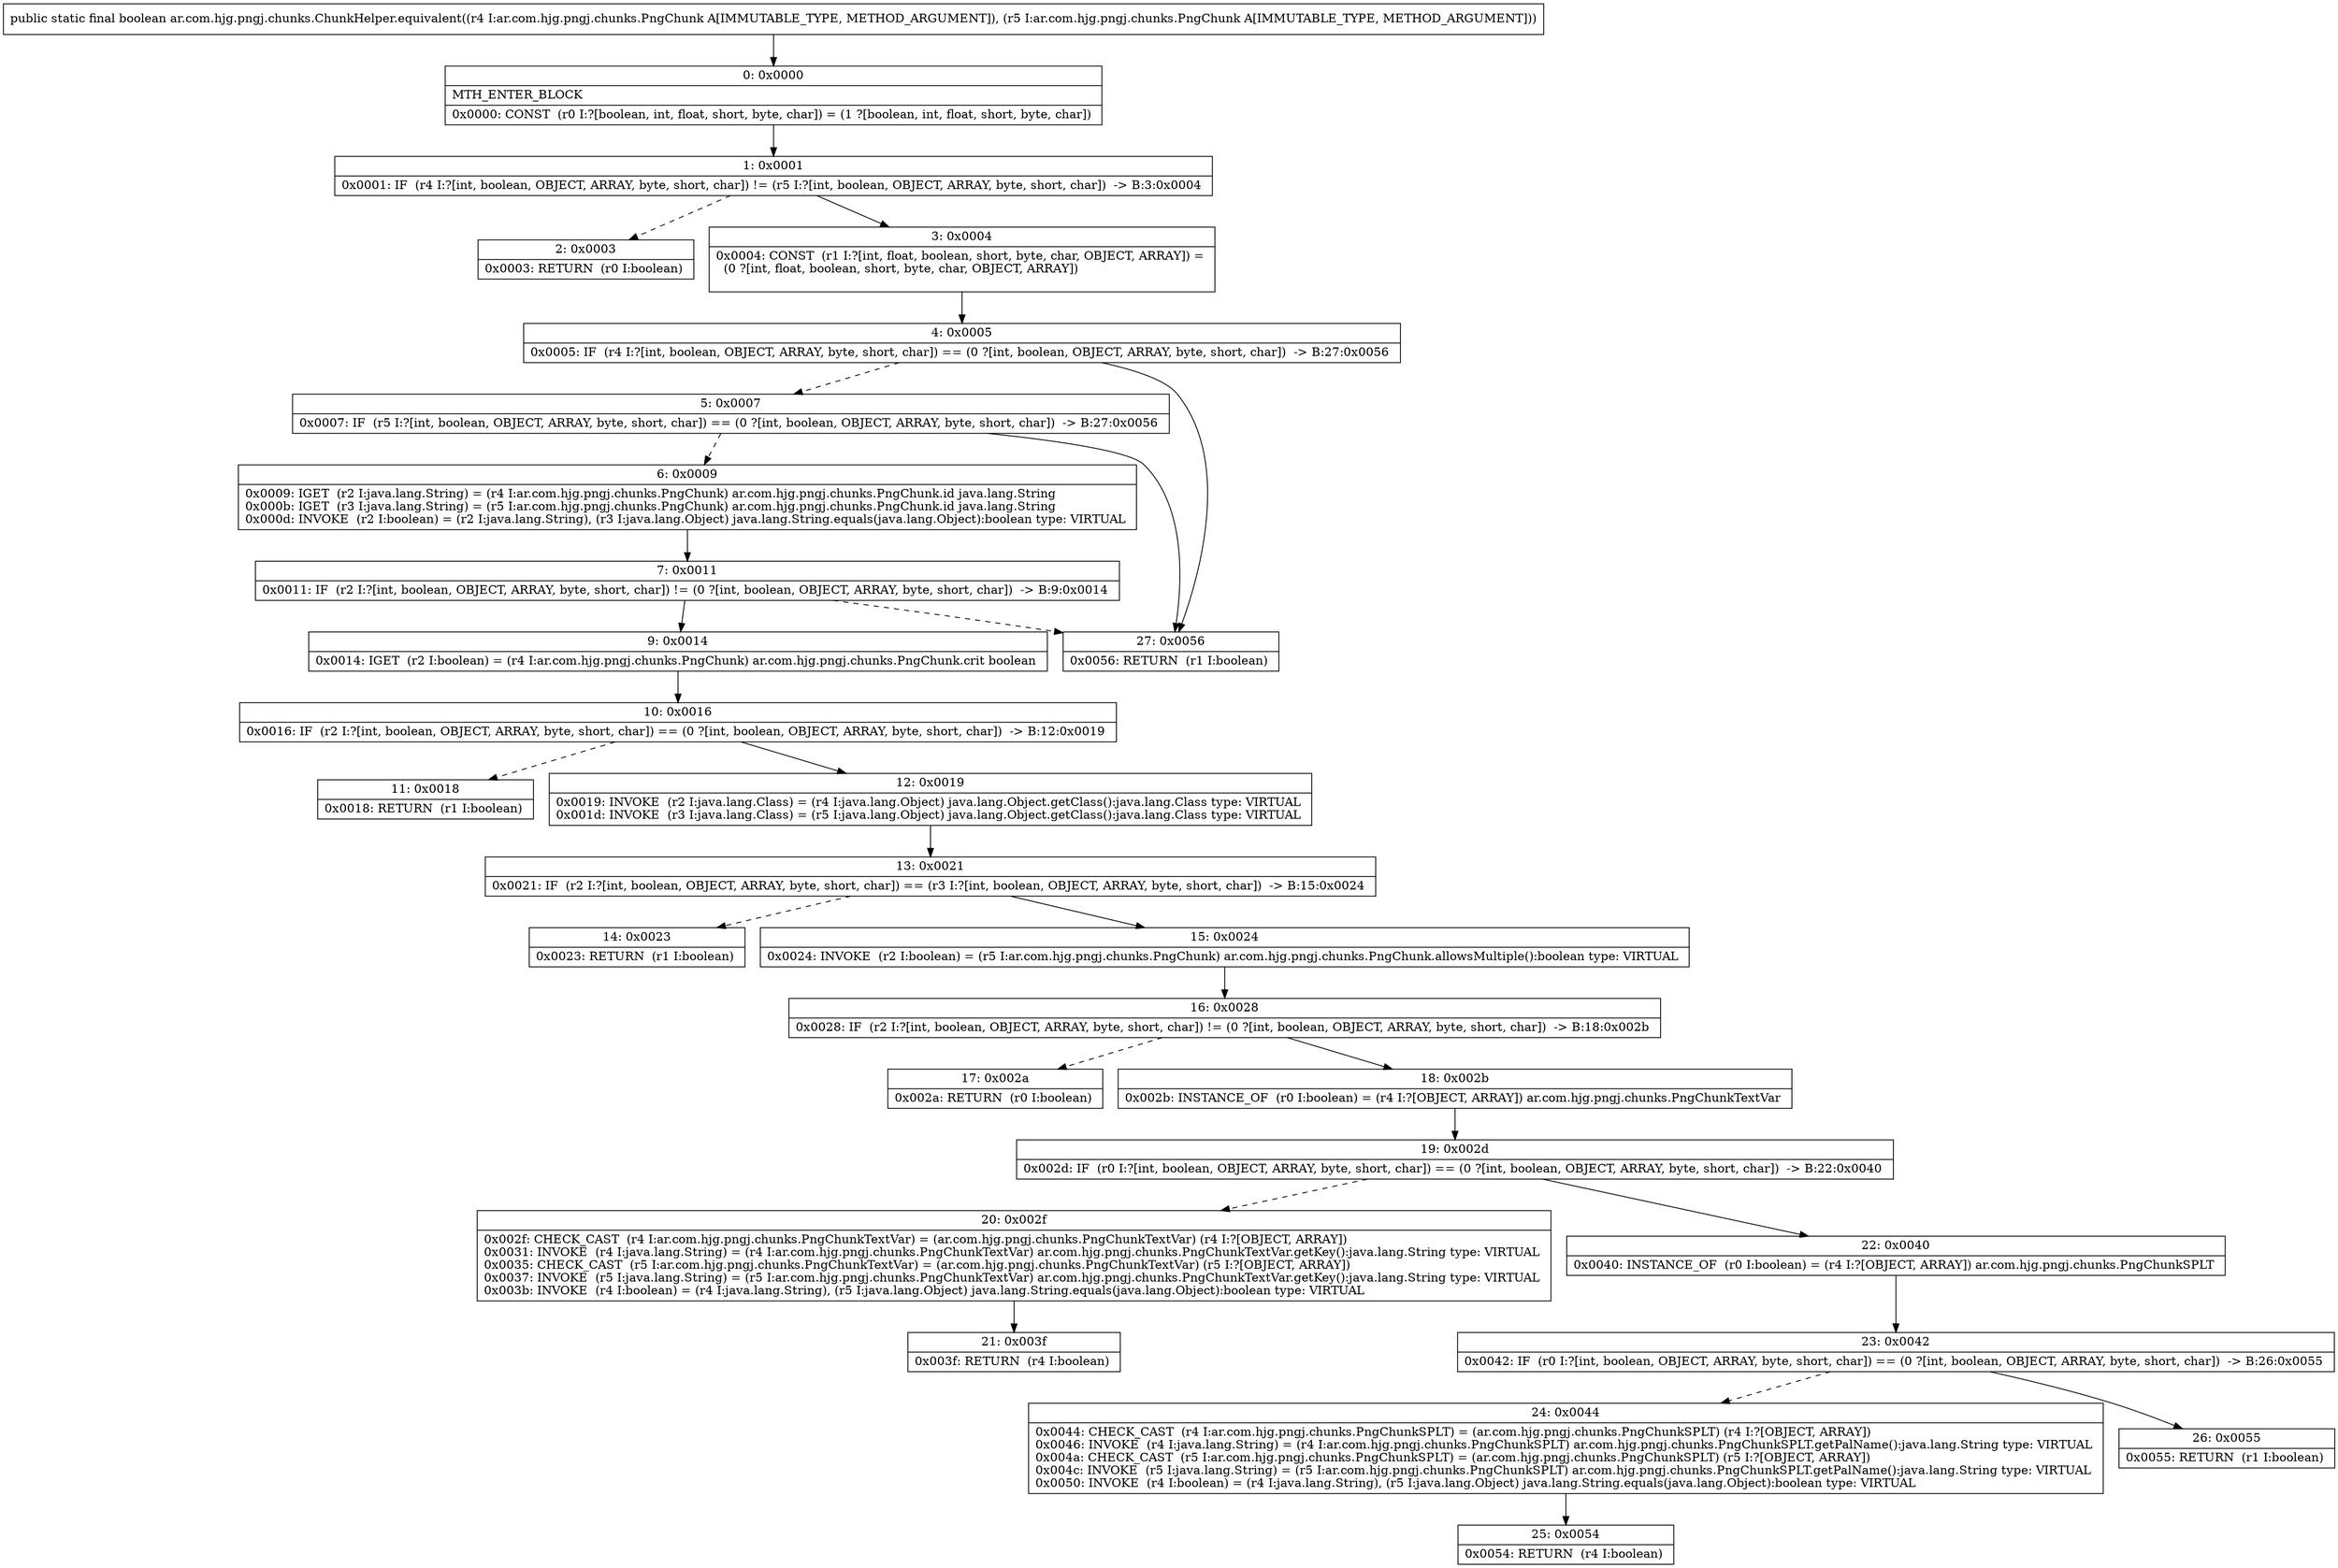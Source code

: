 digraph "CFG forar.com.hjg.pngj.chunks.ChunkHelper.equivalent(Lar\/com\/hjg\/pngj\/chunks\/PngChunk;Lar\/com\/hjg\/pngj\/chunks\/PngChunk;)Z" {
Node_0 [shape=record,label="{0\:\ 0x0000|MTH_ENTER_BLOCK\l|0x0000: CONST  (r0 I:?[boolean, int, float, short, byte, char]) = (1 ?[boolean, int, float, short, byte, char]) \l}"];
Node_1 [shape=record,label="{1\:\ 0x0001|0x0001: IF  (r4 I:?[int, boolean, OBJECT, ARRAY, byte, short, char]) != (r5 I:?[int, boolean, OBJECT, ARRAY, byte, short, char])  \-\> B:3:0x0004 \l}"];
Node_2 [shape=record,label="{2\:\ 0x0003|0x0003: RETURN  (r0 I:boolean) \l}"];
Node_3 [shape=record,label="{3\:\ 0x0004|0x0004: CONST  (r1 I:?[int, float, boolean, short, byte, char, OBJECT, ARRAY]) = \l  (0 ?[int, float, boolean, short, byte, char, OBJECT, ARRAY])\l \l}"];
Node_4 [shape=record,label="{4\:\ 0x0005|0x0005: IF  (r4 I:?[int, boolean, OBJECT, ARRAY, byte, short, char]) == (0 ?[int, boolean, OBJECT, ARRAY, byte, short, char])  \-\> B:27:0x0056 \l}"];
Node_5 [shape=record,label="{5\:\ 0x0007|0x0007: IF  (r5 I:?[int, boolean, OBJECT, ARRAY, byte, short, char]) == (0 ?[int, boolean, OBJECT, ARRAY, byte, short, char])  \-\> B:27:0x0056 \l}"];
Node_6 [shape=record,label="{6\:\ 0x0009|0x0009: IGET  (r2 I:java.lang.String) = (r4 I:ar.com.hjg.pngj.chunks.PngChunk) ar.com.hjg.pngj.chunks.PngChunk.id java.lang.String \l0x000b: IGET  (r3 I:java.lang.String) = (r5 I:ar.com.hjg.pngj.chunks.PngChunk) ar.com.hjg.pngj.chunks.PngChunk.id java.lang.String \l0x000d: INVOKE  (r2 I:boolean) = (r2 I:java.lang.String), (r3 I:java.lang.Object) java.lang.String.equals(java.lang.Object):boolean type: VIRTUAL \l}"];
Node_7 [shape=record,label="{7\:\ 0x0011|0x0011: IF  (r2 I:?[int, boolean, OBJECT, ARRAY, byte, short, char]) != (0 ?[int, boolean, OBJECT, ARRAY, byte, short, char])  \-\> B:9:0x0014 \l}"];
Node_9 [shape=record,label="{9\:\ 0x0014|0x0014: IGET  (r2 I:boolean) = (r4 I:ar.com.hjg.pngj.chunks.PngChunk) ar.com.hjg.pngj.chunks.PngChunk.crit boolean \l}"];
Node_10 [shape=record,label="{10\:\ 0x0016|0x0016: IF  (r2 I:?[int, boolean, OBJECT, ARRAY, byte, short, char]) == (0 ?[int, boolean, OBJECT, ARRAY, byte, short, char])  \-\> B:12:0x0019 \l}"];
Node_11 [shape=record,label="{11\:\ 0x0018|0x0018: RETURN  (r1 I:boolean) \l}"];
Node_12 [shape=record,label="{12\:\ 0x0019|0x0019: INVOKE  (r2 I:java.lang.Class) = (r4 I:java.lang.Object) java.lang.Object.getClass():java.lang.Class type: VIRTUAL \l0x001d: INVOKE  (r3 I:java.lang.Class) = (r5 I:java.lang.Object) java.lang.Object.getClass():java.lang.Class type: VIRTUAL \l}"];
Node_13 [shape=record,label="{13\:\ 0x0021|0x0021: IF  (r2 I:?[int, boolean, OBJECT, ARRAY, byte, short, char]) == (r3 I:?[int, boolean, OBJECT, ARRAY, byte, short, char])  \-\> B:15:0x0024 \l}"];
Node_14 [shape=record,label="{14\:\ 0x0023|0x0023: RETURN  (r1 I:boolean) \l}"];
Node_15 [shape=record,label="{15\:\ 0x0024|0x0024: INVOKE  (r2 I:boolean) = (r5 I:ar.com.hjg.pngj.chunks.PngChunk) ar.com.hjg.pngj.chunks.PngChunk.allowsMultiple():boolean type: VIRTUAL \l}"];
Node_16 [shape=record,label="{16\:\ 0x0028|0x0028: IF  (r2 I:?[int, boolean, OBJECT, ARRAY, byte, short, char]) != (0 ?[int, boolean, OBJECT, ARRAY, byte, short, char])  \-\> B:18:0x002b \l}"];
Node_17 [shape=record,label="{17\:\ 0x002a|0x002a: RETURN  (r0 I:boolean) \l}"];
Node_18 [shape=record,label="{18\:\ 0x002b|0x002b: INSTANCE_OF  (r0 I:boolean) = (r4 I:?[OBJECT, ARRAY]) ar.com.hjg.pngj.chunks.PngChunkTextVar \l}"];
Node_19 [shape=record,label="{19\:\ 0x002d|0x002d: IF  (r0 I:?[int, boolean, OBJECT, ARRAY, byte, short, char]) == (0 ?[int, boolean, OBJECT, ARRAY, byte, short, char])  \-\> B:22:0x0040 \l}"];
Node_20 [shape=record,label="{20\:\ 0x002f|0x002f: CHECK_CAST  (r4 I:ar.com.hjg.pngj.chunks.PngChunkTextVar) = (ar.com.hjg.pngj.chunks.PngChunkTextVar) (r4 I:?[OBJECT, ARRAY]) \l0x0031: INVOKE  (r4 I:java.lang.String) = (r4 I:ar.com.hjg.pngj.chunks.PngChunkTextVar) ar.com.hjg.pngj.chunks.PngChunkTextVar.getKey():java.lang.String type: VIRTUAL \l0x0035: CHECK_CAST  (r5 I:ar.com.hjg.pngj.chunks.PngChunkTextVar) = (ar.com.hjg.pngj.chunks.PngChunkTextVar) (r5 I:?[OBJECT, ARRAY]) \l0x0037: INVOKE  (r5 I:java.lang.String) = (r5 I:ar.com.hjg.pngj.chunks.PngChunkTextVar) ar.com.hjg.pngj.chunks.PngChunkTextVar.getKey():java.lang.String type: VIRTUAL \l0x003b: INVOKE  (r4 I:boolean) = (r4 I:java.lang.String), (r5 I:java.lang.Object) java.lang.String.equals(java.lang.Object):boolean type: VIRTUAL \l}"];
Node_21 [shape=record,label="{21\:\ 0x003f|0x003f: RETURN  (r4 I:boolean) \l}"];
Node_22 [shape=record,label="{22\:\ 0x0040|0x0040: INSTANCE_OF  (r0 I:boolean) = (r4 I:?[OBJECT, ARRAY]) ar.com.hjg.pngj.chunks.PngChunkSPLT \l}"];
Node_23 [shape=record,label="{23\:\ 0x0042|0x0042: IF  (r0 I:?[int, boolean, OBJECT, ARRAY, byte, short, char]) == (0 ?[int, boolean, OBJECT, ARRAY, byte, short, char])  \-\> B:26:0x0055 \l}"];
Node_24 [shape=record,label="{24\:\ 0x0044|0x0044: CHECK_CAST  (r4 I:ar.com.hjg.pngj.chunks.PngChunkSPLT) = (ar.com.hjg.pngj.chunks.PngChunkSPLT) (r4 I:?[OBJECT, ARRAY]) \l0x0046: INVOKE  (r4 I:java.lang.String) = (r4 I:ar.com.hjg.pngj.chunks.PngChunkSPLT) ar.com.hjg.pngj.chunks.PngChunkSPLT.getPalName():java.lang.String type: VIRTUAL \l0x004a: CHECK_CAST  (r5 I:ar.com.hjg.pngj.chunks.PngChunkSPLT) = (ar.com.hjg.pngj.chunks.PngChunkSPLT) (r5 I:?[OBJECT, ARRAY]) \l0x004c: INVOKE  (r5 I:java.lang.String) = (r5 I:ar.com.hjg.pngj.chunks.PngChunkSPLT) ar.com.hjg.pngj.chunks.PngChunkSPLT.getPalName():java.lang.String type: VIRTUAL \l0x0050: INVOKE  (r4 I:boolean) = (r4 I:java.lang.String), (r5 I:java.lang.Object) java.lang.String.equals(java.lang.Object):boolean type: VIRTUAL \l}"];
Node_25 [shape=record,label="{25\:\ 0x0054|0x0054: RETURN  (r4 I:boolean) \l}"];
Node_26 [shape=record,label="{26\:\ 0x0055|0x0055: RETURN  (r1 I:boolean) \l}"];
Node_27 [shape=record,label="{27\:\ 0x0056|0x0056: RETURN  (r1 I:boolean) \l}"];
MethodNode[shape=record,label="{public static final boolean ar.com.hjg.pngj.chunks.ChunkHelper.equivalent((r4 I:ar.com.hjg.pngj.chunks.PngChunk A[IMMUTABLE_TYPE, METHOD_ARGUMENT]), (r5 I:ar.com.hjg.pngj.chunks.PngChunk A[IMMUTABLE_TYPE, METHOD_ARGUMENT])) }"];
MethodNode -> Node_0;
Node_0 -> Node_1;
Node_1 -> Node_2[style=dashed];
Node_1 -> Node_3;
Node_3 -> Node_4;
Node_4 -> Node_5[style=dashed];
Node_4 -> Node_27;
Node_5 -> Node_6[style=dashed];
Node_5 -> Node_27;
Node_6 -> Node_7;
Node_7 -> Node_9;
Node_7 -> Node_27[style=dashed];
Node_9 -> Node_10;
Node_10 -> Node_11[style=dashed];
Node_10 -> Node_12;
Node_12 -> Node_13;
Node_13 -> Node_14[style=dashed];
Node_13 -> Node_15;
Node_15 -> Node_16;
Node_16 -> Node_17[style=dashed];
Node_16 -> Node_18;
Node_18 -> Node_19;
Node_19 -> Node_20[style=dashed];
Node_19 -> Node_22;
Node_20 -> Node_21;
Node_22 -> Node_23;
Node_23 -> Node_24[style=dashed];
Node_23 -> Node_26;
Node_24 -> Node_25;
}

